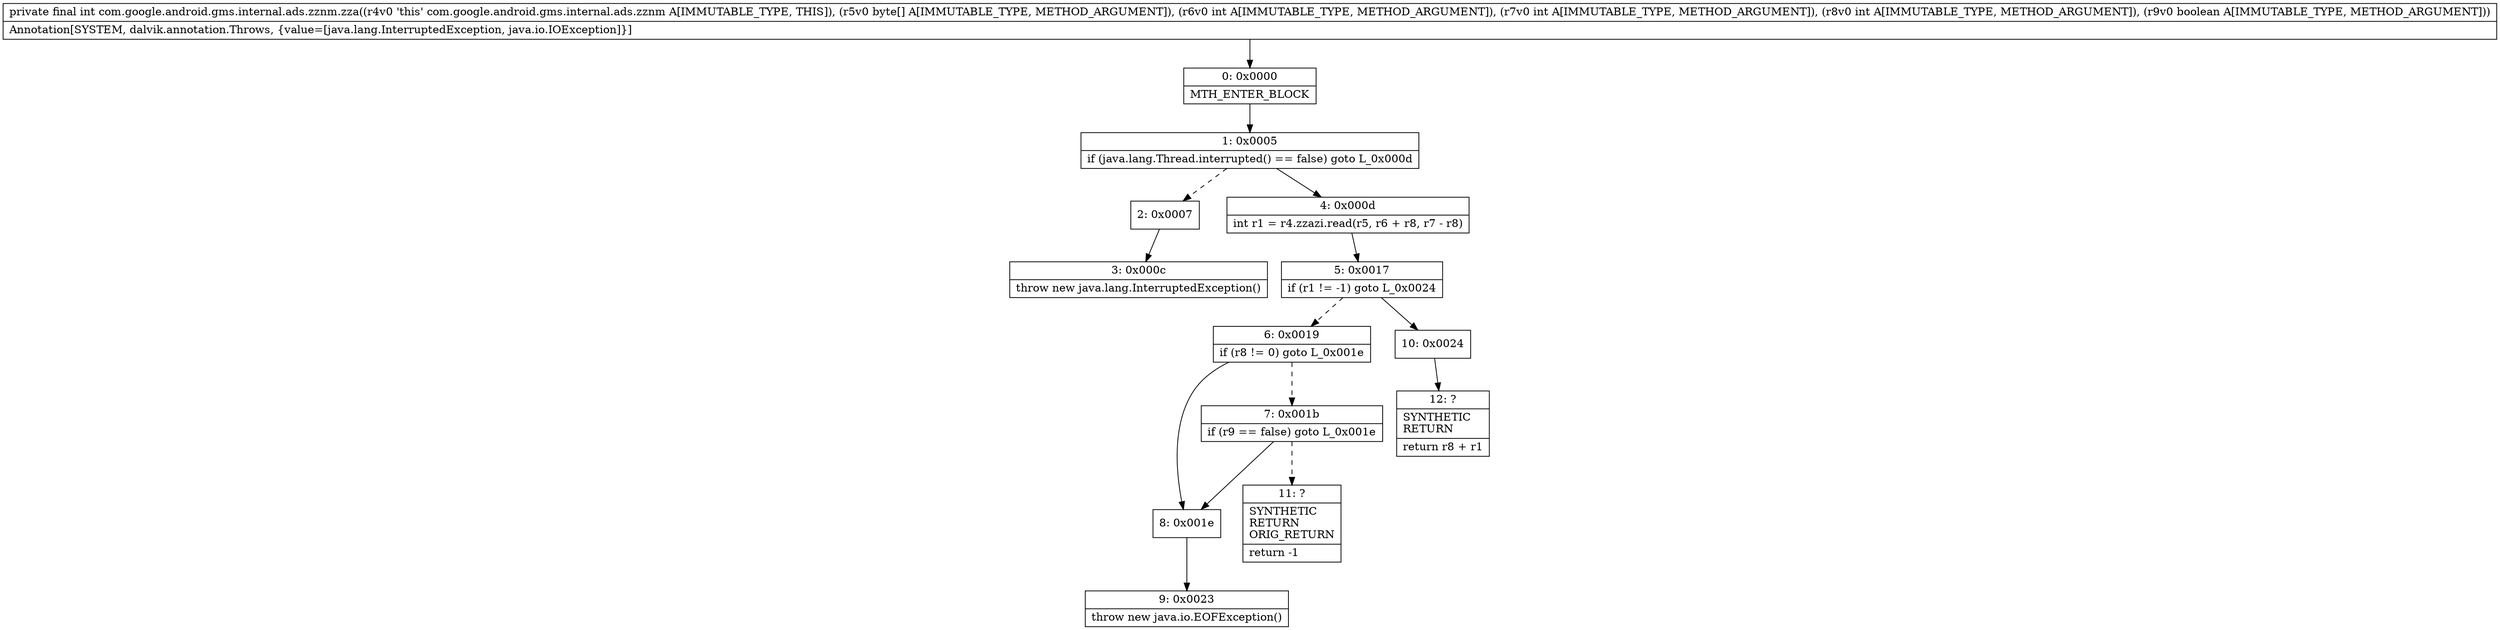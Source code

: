 digraph "CFG forcom.google.android.gms.internal.ads.zznm.zza([BIIIZ)I" {
Node_0 [shape=record,label="{0\:\ 0x0000|MTH_ENTER_BLOCK\l}"];
Node_1 [shape=record,label="{1\:\ 0x0005|if (java.lang.Thread.interrupted() == false) goto L_0x000d\l}"];
Node_2 [shape=record,label="{2\:\ 0x0007}"];
Node_3 [shape=record,label="{3\:\ 0x000c|throw new java.lang.InterruptedException()\l}"];
Node_4 [shape=record,label="{4\:\ 0x000d|int r1 = r4.zzazi.read(r5, r6 + r8, r7 \- r8)\l}"];
Node_5 [shape=record,label="{5\:\ 0x0017|if (r1 != \-1) goto L_0x0024\l}"];
Node_6 [shape=record,label="{6\:\ 0x0019|if (r8 != 0) goto L_0x001e\l}"];
Node_7 [shape=record,label="{7\:\ 0x001b|if (r9 == false) goto L_0x001e\l}"];
Node_8 [shape=record,label="{8\:\ 0x001e}"];
Node_9 [shape=record,label="{9\:\ 0x0023|throw new java.io.EOFException()\l}"];
Node_10 [shape=record,label="{10\:\ 0x0024}"];
Node_11 [shape=record,label="{11\:\ ?|SYNTHETIC\lRETURN\lORIG_RETURN\l|return \-1\l}"];
Node_12 [shape=record,label="{12\:\ ?|SYNTHETIC\lRETURN\l|return r8 + r1\l}"];
MethodNode[shape=record,label="{private final int com.google.android.gms.internal.ads.zznm.zza((r4v0 'this' com.google.android.gms.internal.ads.zznm A[IMMUTABLE_TYPE, THIS]), (r5v0 byte[] A[IMMUTABLE_TYPE, METHOD_ARGUMENT]), (r6v0 int A[IMMUTABLE_TYPE, METHOD_ARGUMENT]), (r7v0 int A[IMMUTABLE_TYPE, METHOD_ARGUMENT]), (r8v0 int A[IMMUTABLE_TYPE, METHOD_ARGUMENT]), (r9v0 boolean A[IMMUTABLE_TYPE, METHOD_ARGUMENT]))  | Annotation[SYSTEM, dalvik.annotation.Throws, \{value=[java.lang.InterruptedException, java.io.IOException]\}]\l}"];
MethodNode -> Node_0;
Node_0 -> Node_1;
Node_1 -> Node_2[style=dashed];
Node_1 -> Node_4;
Node_2 -> Node_3;
Node_4 -> Node_5;
Node_5 -> Node_6[style=dashed];
Node_5 -> Node_10;
Node_6 -> Node_7[style=dashed];
Node_6 -> Node_8;
Node_7 -> Node_8;
Node_7 -> Node_11[style=dashed];
Node_8 -> Node_9;
Node_10 -> Node_12;
}

